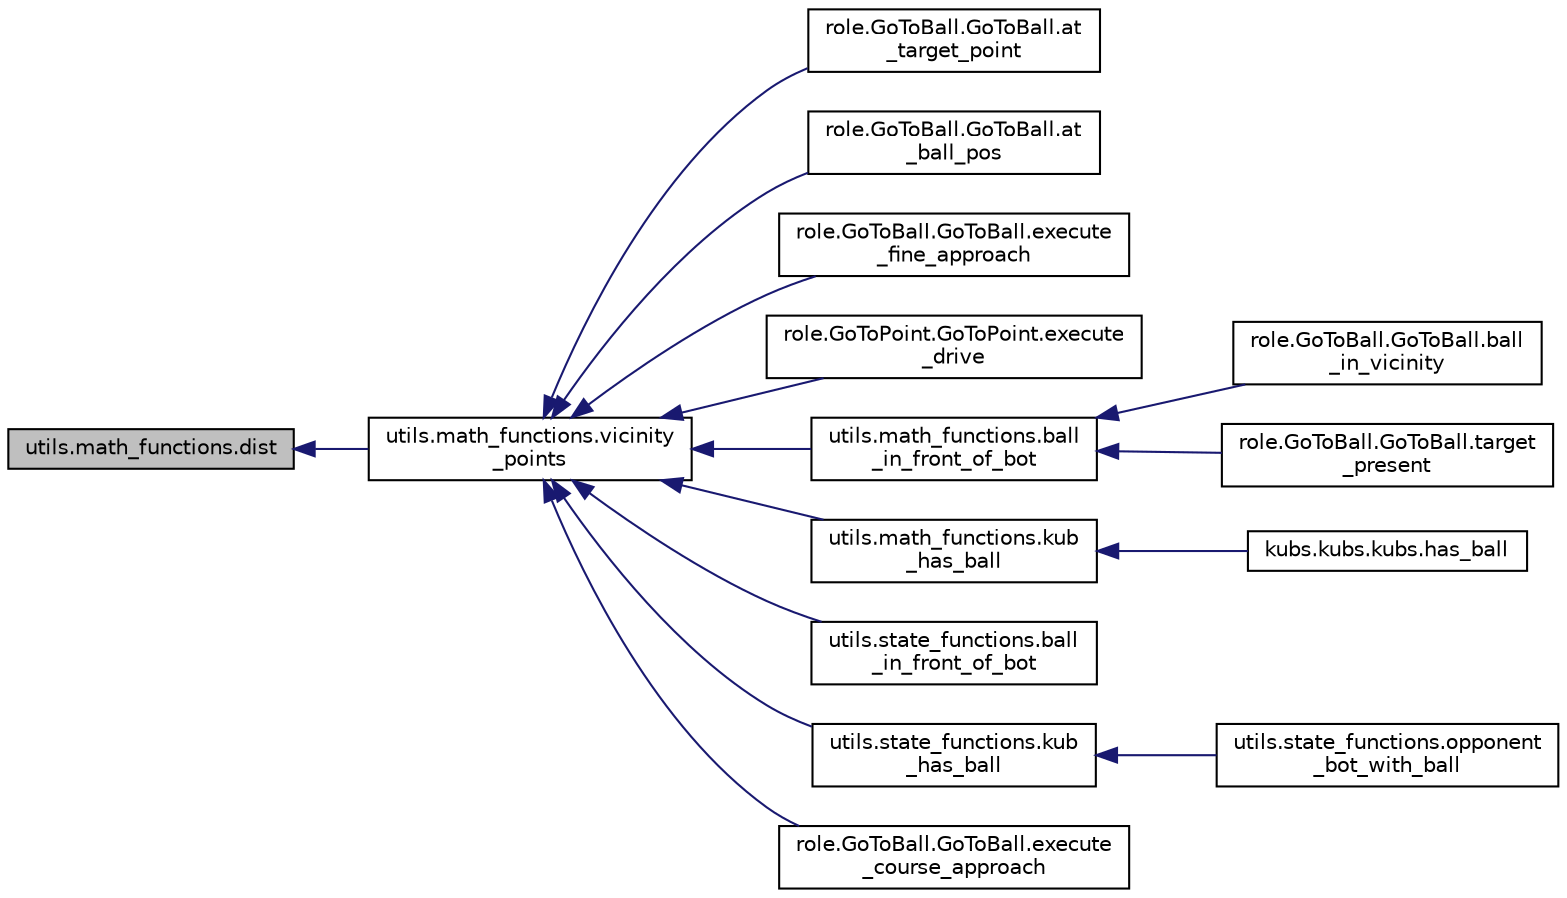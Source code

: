 digraph "utils.math_functions.dist"
{
 // INTERACTIVE_SVG=YES
  edge [fontname="Helvetica",fontsize="10",labelfontname="Helvetica",labelfontsize="10"];
  node [fontname="Helvetica",fontsize="10",shape=record];
  rankdir="LR";
  Node1 [label="utils.math_functions.dist",height=0.2,width=0.4,color="black", fillcolor="grey75", style="filled", fontcolor="black"];
  Node1 -> Node2 [dir="back",color="midnightblue",fontsize="10",style="solid",fontname="Helvetica"];
  Node2 [label="utils.math_functions.vicinity\l_points",height=0.2,width=0.4,color="black", fillcolor="white", style="filled",URL="$d6/d83/namespaceutils_1_1math__functions.html#add6f7ce093f2084ecc440852873cbf79"];
  Node2 -> Node3 [dir="back",color="midnightblue",fontsize="10",style="solid",fontname="Helvetica"];
  Node3 [label="role.GoToBall.GoToBall.at\l_target_point",height=0.2,width=0.4,color="black", fillcolor="white", style="filled",URL="$d9/d1f/classrole_1_1_go_to_ball_1_1_go_to_ball.html#a6758eafc1956d762a455f779d712fe4c"];
  Node2 -> Node4 [dir="back",color="midnightblue",fontsize="10",style="solid",fontname="Helvetica"];
  Node4 [label="role.GoToBall.GoToBall.at\l_ball_pos",height=0.2,width=0.4,color="black", fillcolor="white", style="filled",URL="$d9/d1f/classrole_1_1_go_to_ball_1_1_go_to_ball.html#a0d347fb8d2c5d6d06d4a9f9e0c63eaa6"];
  Node2 -> Node5 [dir="back",color="midnightblue",fontsize="10",style="solid",fontname="Helvetica"];
  Node5 [label="role.GoToBall.GoToBall.execute\l_fine_approach",height=0.2,width=0.4,color="black", fillcolor="white", style="filled",URL="$d9/d1f/classrole_1_1_go_to_ball_1_1_go_to_ball.html#a4d0de5845e879a9b3eedb52a6d59a275"];
  Node2 -> Node6 [dir="back",color="midnightblue",fontsize="10",style="solid",fontname="Helvetica"];
  Node6 [label="role.GoToPoint.GoToPoint.execute\l_drive",height=0.2,width=0.4,color="black", fillcolor="white", style="filled",URL="$d9/dc3/classrole_1_1_go_to_point_1_1_go_to_point.html#ab967212b425ba932806b5fdfe20f73ae"];
  Node2 -> Node7 [dir="back",color="midnightblue",fontsize="10",style="solid",fontname="Helvetica"];
  Node7 [label="utils.math_functions.ball\l_in_front_of_bot",height=0.2,width=0.4,color="black", fillcolor="white", style="filled",URL="$d6/d83/namespaceutils_1_1math__functions.html#ab3756fe975dad88ebba7fc70cdcaa855"];
  Node7 -> Node8 [dir="back",color="midnightblue",fontsize="10",style="solid",fontname="Helvetica"];
  Node8 [label="role.GoToBall.GoToBall.ball\l_in_vicinity",height=0.2,width=0.4,color="black", fillcolor="white", style="filled",URL="$d9/d1f/classrole_1_1_go_to_ball_1_1_go_to_ball.html#a443ba3ceb1202fa7b9ab10602e33ff90"];
  Node7 -> Node9 [dir="back",color="midnightblue",fontsize="10",style="solid",fontname="Helvetica"];
  Node9 [label="role.GoToBall.GoToBall.target\l_present",height=0.2,width=0.4,color="black", fillcolor="white", style="filled",URL="$d9/d1f/classrole_1_1_go_to_ball_1_1_go_to_ball.html#aab2a079a5139b8c17cfd9013ea5115f5"];
  Node2 -> Node10 [dir="back",color="midnightblue",fontsize="10",style="solid",fontname="Helvetica"];
  Node10 [label="utils.math_functions.kub\l_has_ball",height=0.2,width=0.4,color="black", fillcolor="white", style="filled",URL="$d6/d83/namespaceutils_1_1math__functions.html#adba90d0edfd3bde525bcec58f3323fae"];
  Node10 -> Node11 [dir="back",color="midnightblue",fontsize="10",style="solid",fontname="Helvetica"];
  Node11 [label="kubs.kubs.kubs.has_ball",height=0.2,width=0.4,color="black", fillcolor="white", style="filled",URL="$d3/d60/classkubs_1_1kubs_1_1kubs.html#af92a5e0126814b63829a039c730efdb5"];
  Node2 -> Node12 [dir="back",color="midnightblue",fontsize="10",style="solid",fontname="Helvetica"];
  Node12 [label="utils.state_functions.ball\l_in_front_of_bot",height=0.2,width=0.4,color="black", fillcolor="white", style="filled",URL="$d9/d09/namespaceutils_1_1state__functions.html#a3e5d310aad4406dba76e779c829930eb"];
  Node2 -> Node13 [dir="back",color="midnightblue",fontsize="10",style="solid",fontname="Helvetica"];
  Node13 [label="utils.state_functions.kub\l_has_ball",height=0.2,width=0.4,color="black", fillcolor="white", style="filled",URL="$d9/d09/namespaceutils_1_1state__functions.html#a882c3bfc960c8181d169449e6fa48ca8"];
  Node13 -> Node14 [dir="back",color="midnightblue",fontsize="10",style="solid",fontname="Helvetica"];
  Node14 [label="utils.state_functions.opponent\l_bot_with_ball",height=0.2,width=0.4,color="black", fillcolor="white", style="filled",URL="$d9/d09/namespaceutils_1_1state__functions.html#a7933000cb7212a0e498159db395e5e17",tooltip="Check if opponent team has ball based on distance and angle of opponent bot. "];
  Node2 -> Node15 [dir="back",color="midnightblue",fontsize="10",style="solid",fontname="Helvetica"];
  Node15 [label="role.GoToBall.GoToBall.execute\l_course_approach",height=0.2,width=0.4,color="black", fillcolor="white", style="filled",URL="$d9/d1f/classrole_1_1_go_to_ball_1_1_go_to_ball.html#a974782ebaf277c2635a6e69f3aefcfd6"];
}
